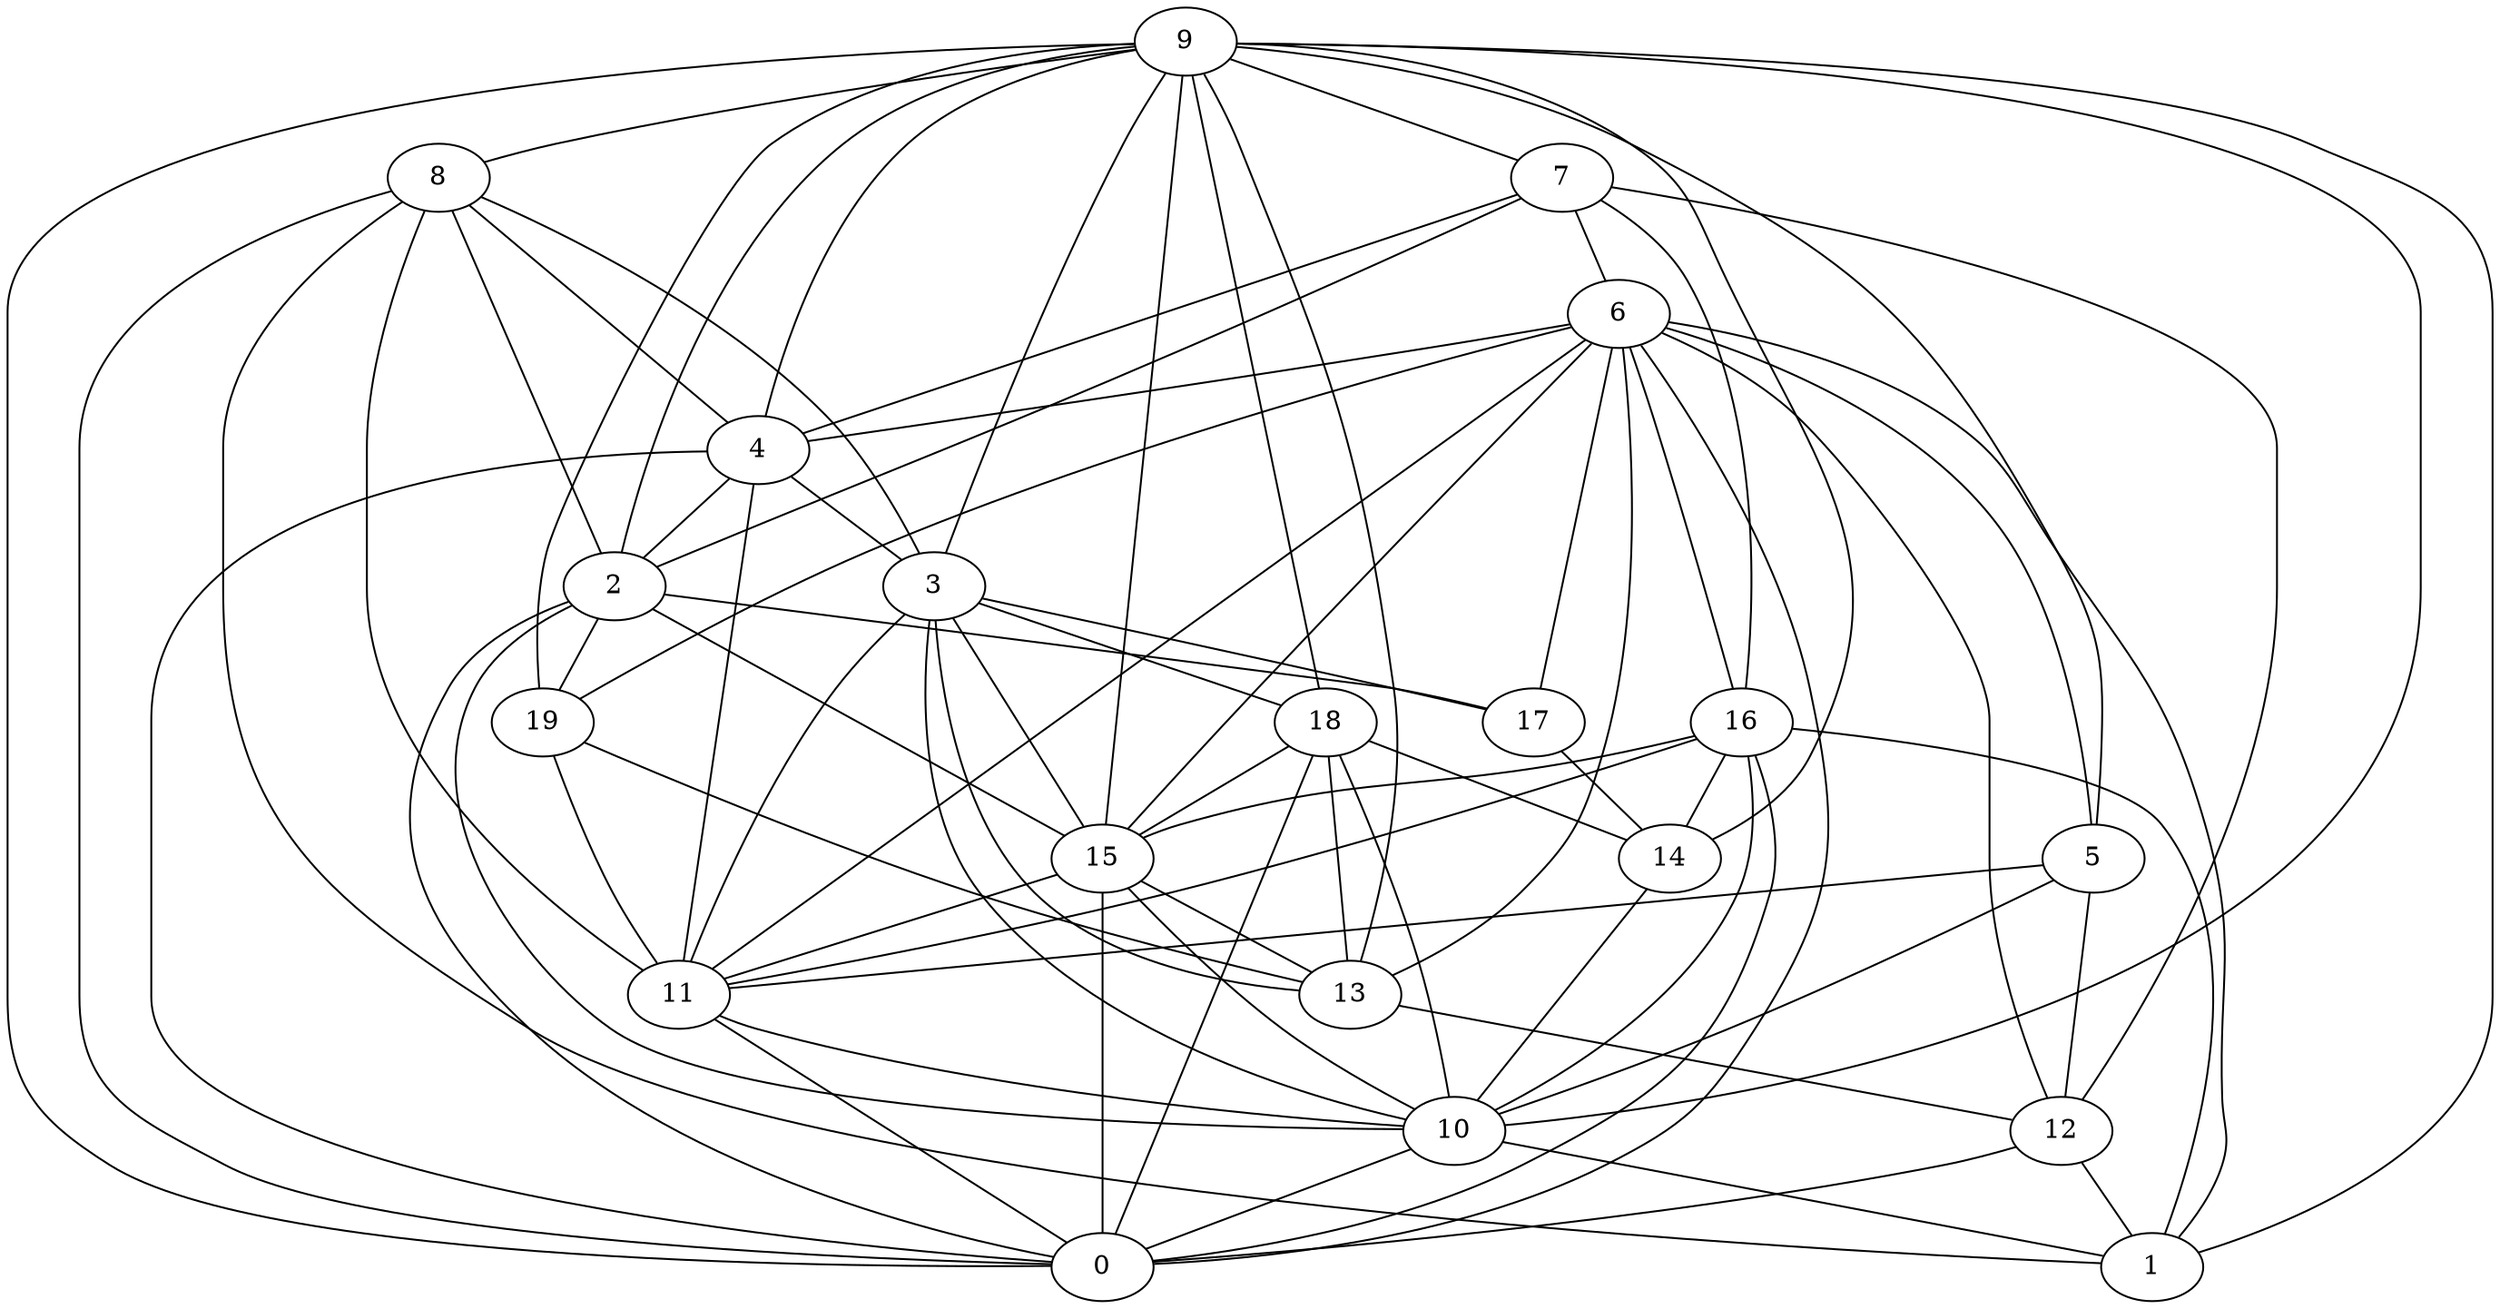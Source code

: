 digraph GG_graph {

subgraph G_graph {
edge [color = black]
"8" -> "1" [dir = none]
"8" -> "3" [dir = none]
"14" -> "10" [dir = none]
"4" -> "2" [dir = none]
"2" -> "19" [dir = none]
"2" -> "17" [dir = none]
"2" -> "15" [dir = none]
"15" -> "13" [dir = none]
"5" -> "11" [dir = none]
"5" -> "12" [dir = none]
"11" -> "0" [dir = none]
"18" -> "0" [dir = none]
"18" -> "10" [dir = none]
"18" -> "15" [dir = none]
"18" -> "13" [dir = none]
"12" -> "0" [dir = none]
"19" -> "11" [dir = none]
"6" -> "12" [dir = none]
"6" -> "4" [dir = none]
"6" -> "17" [dir = none]
"6" -> "15" [dir = none]
"6" -> "5" [dir = none]
"6" -> "1" [dir = none]
"6" -> "13" [dir = none]
"9" -> "2" [dir = none]
"9" -> "13" [dir = none]
"9" -> "7" [dir = none]
"9" -> "0" [dir = none]
"9" -> "10" [dir = none]
"7" -> "6" [dir = none]
"7" -> "16" [dir = none]
"7" -> "2" [dir = none]
"17" -> "14" [dir = none]
"3" -> "15" [dir = none]
"3" -> "13" [dir = none]
"3" -> "17" [dir = none]
"16" -> "15" [dir = none]
"16" -> "1" [dir = none]
"18" -> "14" [dir = none]
"4" -> "3" [dir = none]
"16" -> "14" [dir = none]
"9" -> "15" [dir = none]
"2" -> "10" [dir = none]
"3" -> "10" [dir = none]
"12" -> "1" [dir = none]
"6" -> "16" [dir = none]
"7" -> "12" [dir = none]
"9" -> "1" [dir = none]
"4" -> "0" [dir = none]
"13" -> "12" [dir = none]
"9" -> "18" [dir = none]
"15" -> "0" [dir = none]
"9" -> "5" [dir = none]
"19" -> "13" [dir = none]
"9" -> "14" [dir = none]
"4" -> "11" [dir = none]
"9" -> "3" [dir = none]
"16" -> "11" [dir = none]
"8" -> "2" [dir = none]
"11" -> "10" [dir = none]
"15" -> "11" [dir = none]
"9" -> "19" [dir = none]
"8" -> "4" [dir = none]
"10" -> "1" [dir = none]
"2" -> "0" [dir = none]
"3" -> "18" [dir = none]
"8" -> "11" [dir = none]
"6" -> "11" [dir = none]
"5" -> "10" [dir = none]
"16" -> "10" [dir = none]
"7" -> "4" [dir = none]
"9" -> "8" [dir = none]
"8" -> "0" [dir = none]
"6" -> "19" [dir = none]
"3" -> "11" [dir = none]
"15" -> "10" [dir = none]
"10" -> "0" [dir = none]
"6" -> "0" [dir = none]
"16" -> "0" [dir = none]
"9" -> "4" [dir = none]
}

}
